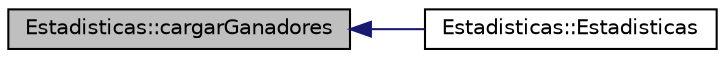 digraph "Estadisticas::cargarGanadores"
{
  edge [fontname="Helvetica",fontsize="10",labelfontname="Helvetica",labelfontsize="10"];
  node [fontname="Helvetica",fontsize="10",shape=record];
  rankdir="LR";
  Node1 [label="Estadisticas::cargarGanadores",height=0.2,width=0.4,color="black", fillcolor="grey75", style="filled" fontcolor="black"];
  Node1 -> Node2 [dir="back",color="midnightblue",fontsize="10",style="solid",fontname="Helvetica"];
  Node2 [label="Estadisticas::Estadisticas",height=0.2,width=0.4,color="black", fillcolor="white", style="filled",URL="$class_estadisticas.html#a7dc0cf1c51d2f78d998cdd72740f2ee8"];
}
